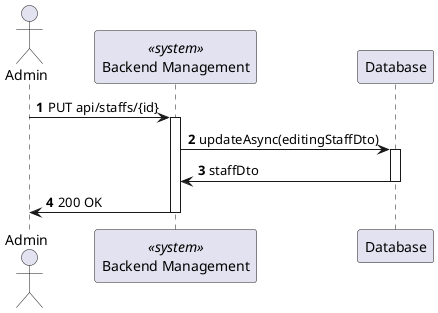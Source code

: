 @startuml

autonumber
actor Admin as "Admin"
participant BE as "Backend Management" <<system>>
participant DB as "Database"

Admin-> BE : PUT api/staffs/{id}
activate BE

BE -> DB : updateAsync(editingStaffDto)

activate DB 

DB -> BE : staffDto

deactivate DB 

Admin <- BE : 200 OK

deactivate BE

@enduml